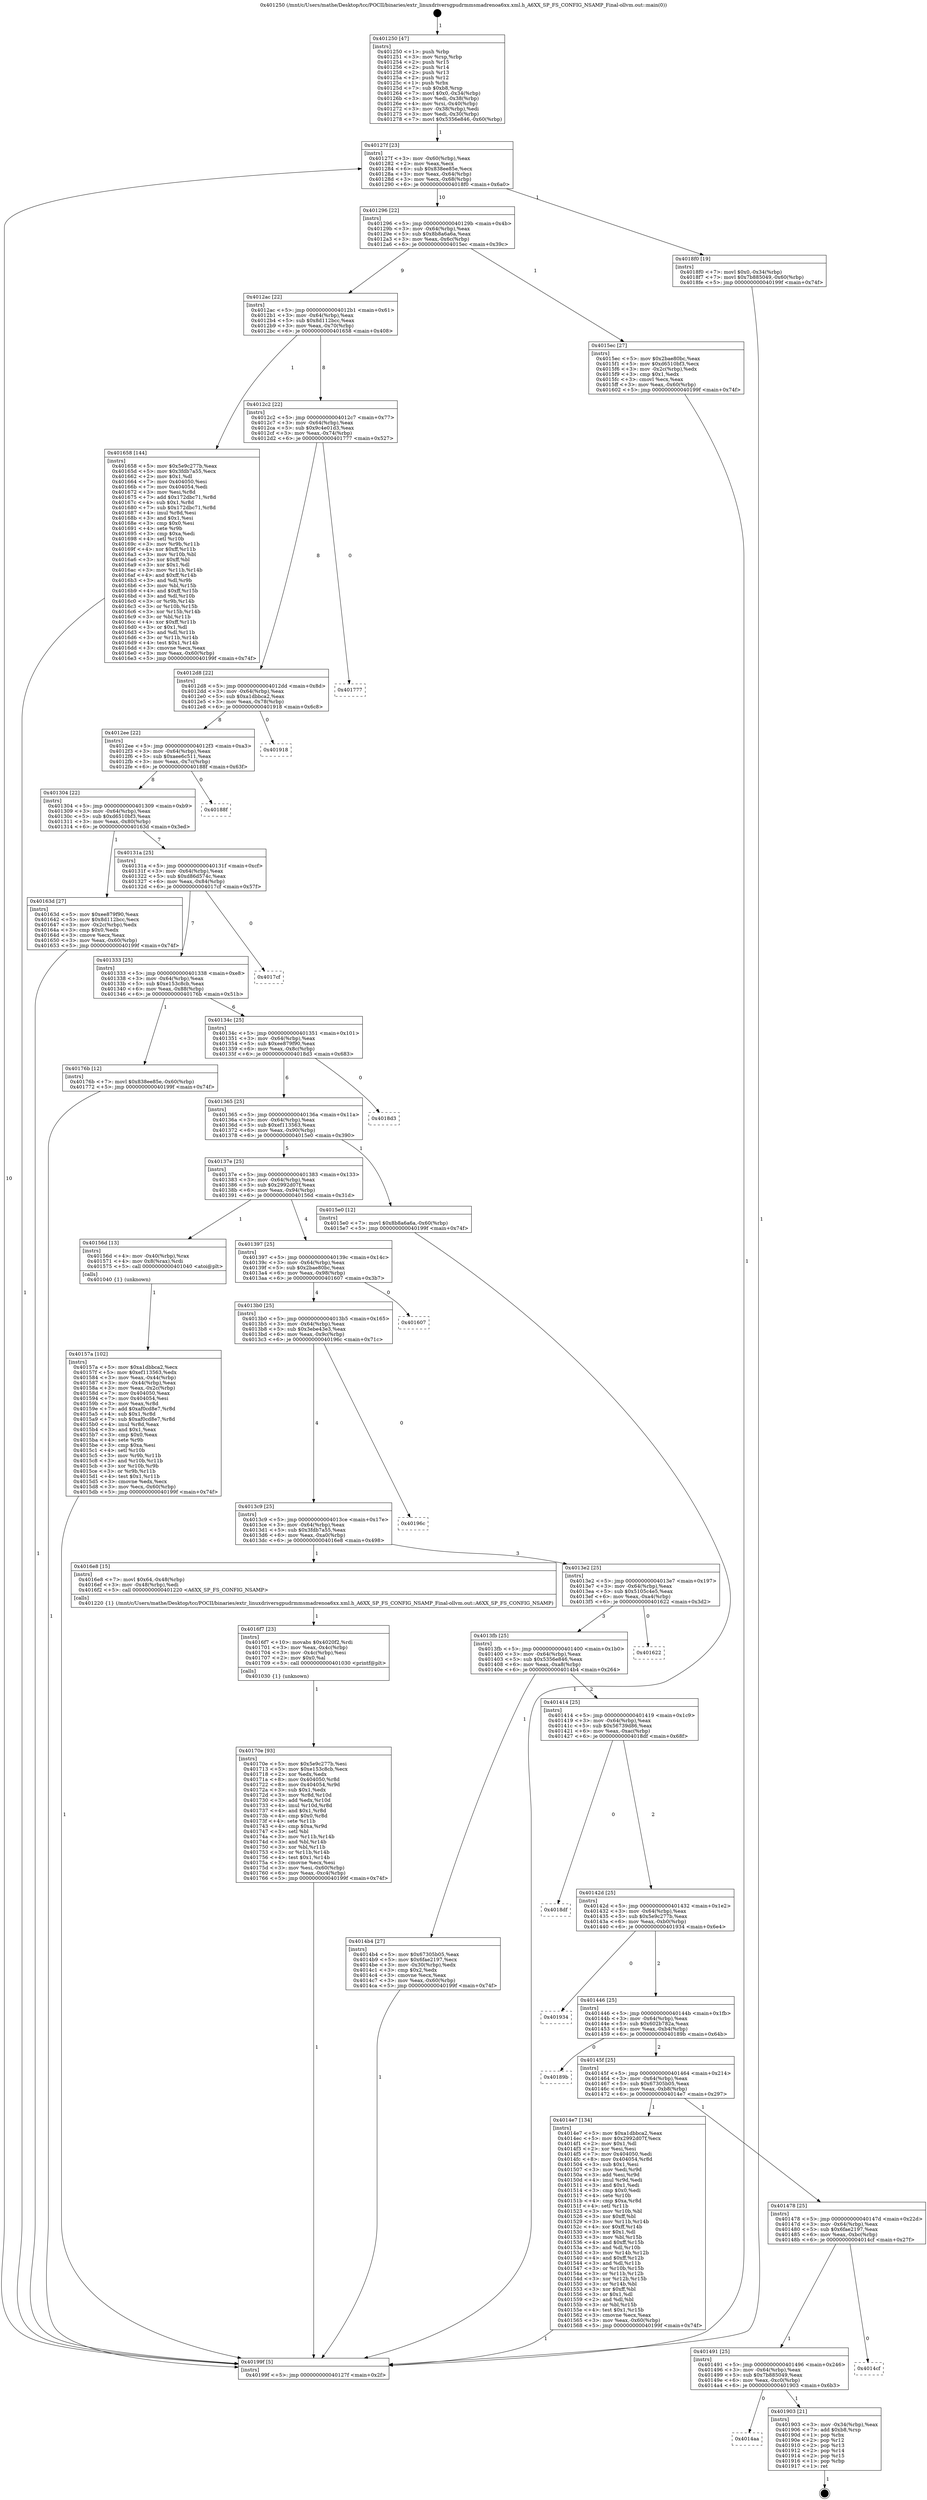 digraph "0x401250" {
  label = "0x401250 (/mnt/c/Users/mathe/Desktop/tcc/POCII/binaries/extr_linuxdriversgpudrmmsmadrenoa6xx.xml.h_A6XX_SP_FS_CONFIG_NSAMP_Final-ollvm.out::main(0))"
  labelloc = "t"
  node[shape=record]

  Entry [label="",width=0.3,height=0.3,shape=circle,fillcolor=black,style=filled]
  "0x40127f" [label="{
     0x40127f [23]\l
     | [instrs]\l
     &nbsp;&nbsp;0x40127f \<+3\>: mov -0x60(%rbp),%eax\l
     &nbsp;&nbsp;0x401282 \<+2\>: mov %eax,%ecx\l
     &nbsp;&nbsp;0x401284 \<+6\>: sub $0x838ee85e,%ecx\l
     &nbsp;&nbsp;0x40128a \<+3\>: mov %eax,-0x64(%rbp)\l
     &nbsp;&nbsp;0x40128d \<+3\>: mov %ecx,-0x68(%rbp)\l
     &nbsp;&nbsp;0x401290 \<+6\>: je 00000000004018f0 \<main+0x6a0\>\l
  }"]
  "0x4018f0" [label="{
     0x4018f0 [19]\l
     | [instrs]\l
     &nbsp;&nbsp;0x4018f0 \<+7\>: movl $0x0,-0x34(%rbp)\l
     &nbsp;&nbsp;0x4018f7 \<+7\>: movl $0x7b885049,-0x60(%rbp)\l
     &nbsp;&nbsp;0x4018fe \<+5\>: jmp 000000000040199f \<main+0x74f\>\l
  }"]
  "0x401296" [label="{
     0x401296 [22]\l
     | [instrs]\l
     &nbsp;&nbsp;0x401296 \<+5\>: jmp 000000000040129b \<main+0x4b\>\l
     &nbsp;&nbsp;0x40129b \<+3\>: mov -0x64(%rbp),%eax\l
     &nbsp;&nbsp;0x40129e \<+5\>: sub $0x8b8a6a6a,%eax\l
     &nbsp;&nbsp;0x4012a3 \<+3\>: mov %eax,-0x6c(%rbp)\l
     &nbsp;&nbsp;0x4012a6 \<+6\>: je 00000000004015ec \<main+0x39c\>\l
  }"]
  Exit [label="",width=0.3,height=0.3,shape=circle,fillcolor=black,style=filled,peripheries=2]
  "0x4015ec" [label="{
     0x4015ec [27]\l
     | [instrs]\l
     &nbsp;&nbsp;0x4015ec \<+5\>: mov $0x2bae80bc,%eax\l
     &nbsp;&nbsp;0x4015f1 \<+5\>: mov $0xd6510bf3,%ecx\l
     &nbsp;&nbsp;0x4015f6 \<+3\>: mov -0x2c(%rbp),%edx\l
     &nbsp;&nbsp;0x4015f9 \<+3\>: cmp $0x1,%edx\l
     &nbsp;&nbsp;0x4015fc \<+3\>: cmovl %ecx,%eax\l
     &nbsp;&nbsp;0x4015ff \<+3\>: mov %eax,-0x60(%rbp)\l
     &nbsp;&nbsp;0x401602 \<+5\>: jmp 000000000040199f \<main+0x74f\>\l
  }"]
  "0x4012ac" [label="{
     0x4012ac [22]\l
     | [instrs]\l
     &nbsp;&nbsp;0x4012ac \<+5\>: jmp 00000000004012b1 \<main+0x61\>\l
     &nbsp;&nbsp;0x4012b1 \<+3\>: mov -0x64(%rbp),%eax\l
     &nbsp;&nbsp;0x4012b4 \<+5\>: sub $0x8d112bcc,%eax\l
     &nbsp;&nbsp;0x4012b9 \<+3\>: mov %eax,-0x70(%rbp)\l
     &nbsp;&nbsp;0x4012bc \<+6\>: je 0000000000401658 \<main+0x408\>\l
  }"]
  "0x4014aa" [label="{
     0x4014aa\l
  }", style=dashed]
  "0x401658" [label="{
     0x401658 [144]\l
     | [instrs]\l
     &nbsp;&nbsp;0x401658 \<+5\>: mov $0x5e9c277b,%eax\l
     &nbsp;&nbsp;0x40165d \<+5\>: mov $0x3fdb7a55,%ecx\l
     &nbsp;&nbsp;0x401662 \<+2\>: mov $0x1,%dl\l
     &nbsp;&nbsp;0x401664 \<+7\>: mov 0x404050,%esi\l
     &nbsp;&nbsp;0x40166b \<+7\>: mov 0x404054,%edi\l
     &nbsp;&nbsp;0x401672 \<+3\>: mov %esi,%r8d\l
     &nbsp;&nbsp;0x401675 \<+7\>: add $0x172dbc71,%r8d\l
     &nbsp;&nbsp;0x40167c \<+4\>: sub $0x1,%r8d\l
     &nbsp;&nbsp;0x401680 \<+7\>: sub $0x172dbc71,%r8d\l
     &nbsp;&nbsp;0x401687 \<+4\>: imul %r8d,%esi\l
     &nbsp;&nbsp;0x40168b \<+3\>: and $0x1,%esi\l
     &nbsp;&nbsp;0x40168e \<+3\>: cmp $0x0,%esi\l
     &nbsp;&nbsp;0x401691 \<+4\>: sete %r9b\l
     &nbsp;&nbsp;0x401695 \<+3\>: cmp $0xa,%edi\l
     &nbsp;&nbsp;0x401698 \<+4\>: setl %r10b\l
     &nbsp;&nbsp;0x40169c \<+3\>: mov %r9b,%r11b\l
     &nbsp;&nbsp;0x40169f \<+4\>: xor $0xff,%r11b\l
     &nbsp;&nbsp;0x4016a3 \<+3\>: mov %r10b,%bl\l
     &nbsp;&nbsp;0x4016a6 \<+3\>: xor $0xff,%bl\l
     &nbsp;&nbsp;0x4016a9 \<+3\>: xor $0x1,%dl\l
     &nbsp;&nbsp;0x4016ac \<+3\>: mov %r11b,%r14b\l
     &nbsp;&nbsp;0x4016af \<+4\>: and $0xff,%r14b\l
     &nbsp;&nbsp;0x4016b3 \<+3\>: and %dl,%r9b\l
     &nbsp;&nbsp;0x4016b6 \<+3\>: mov %bl,%r15b\l
     &nbsp;&nbsp;0x4016b9 \<+4\>: and $0xff,%r15b\l
     &nbsp;&nbsp;0x4016bd \<+3\>: and %dl,%r10b\l
     &nbsp;&nbsp;0x4016c0 \<+3\>: or %r9b,%r14b\l
     &nbsp;&nbsp;0x4016c3 \<+3\>: or %r10b,%r15b\l
     &nbsp;&nbsp;0x4016c6 \<+3\>: xor %r15b,%r14b\l
     &nbsp;&nbsp;0x4016c9 \<+3\>: or %bl,%r11b\l
     &nbsp;&nbsp;0x4016cc \<+4\>: xor $0xff,%r11b\l
     &nbsp;&nbsp;0x4016d0 \<+3\>: or $0x1,%dl\l
     &nbsp;&nbsp;0x4016d3 \<+3\>: and %dl,%r11b\l
     &nbsp;&nbsp;0x4016d6 \<+3\>: or %r11b,%r14b\l
     &nbsp;&nbsp;0x4016d9 \<+4\>: test $0x1,%r14b\l
     &nbsp;&nbsp;0x4016dd \<+3\>: cmovne %ecx,%eax\l
     &nbsp;&nbsp;0x4016e0 \<+3\>: mov %eax,-0x60(%rbp)\l
     &nbsp;&nbsp;0x4016e3 \<+5\>: jmp 000000000040199f \<main+0x74f\>\l
  }"]
  "0x4012c2" [label="{
     0x4012c2 [22]\l
     | [instrs]\l
     &nbsp;&nbsp;0x4012c2 \<+5\>: jmp 00000000004012c7 \<main+0x77\>\l
     &nbsp;&nbsp;0x4012c7 \<+3\>: mov -0x64(%rbp),%eax\l
     &nbsp;&nbsp;0x4012ca \<+5\>: sub $0x9c4e01d3,%eax\l
     &nbsp;&nbsp;0x4012cf \<+3\>: mov %eax,-0x74(%rbp)\l
     &nbsp;&nbsp;0x4012d2 \<+6\>: je 0000000000401777 \<main+0x527\>\l
  }"]
  "0x401903" [label="{
     0x401903 [21]\l
     | [instrs]\l
     &nbsp;&nbsp;0x401903 \<+3\>: mov -0x34(%rbp),%eax\l
     &nbsp;&nbsp;0x401906 \<+7\>: add $0xb8,%rsp\l
     &nbsp;&nbsp;0x40190d \<+1\>: pop %rbx\l
     &nbsp;&nbsp;0x40190e \<+2\>: pop %r12\l
     &nbsp;&nbsp;0x401910 \<+2\>: pop %r13\l
     &nbsp;&nbsp;0x401912 \<+2\>: pop %r14\l
     &nbsp;&nbsp;0x401914 \<+2\>: pop %r15\l
     &nbsp;&nbsp;0x401916 \<+1\>: pop %rbp\l
     &nbsp;&nbsp;0x401917 \<+1\>: ret\l
  }"]
  "0x401777" [label="{
     0x401777\l
  }", style=dashed]
  "0x4012d8" [label="{
     0x4012d8 [22]\l
     | [instrs]\l
     &nbsp;&nbsp;0x4012d8 \<+5\>: jmp 00000000004012dd \<main+0x8d\>\l
     &nbsp;&nbsp;0x4012dd \<+3\>: mov -0x64(%rbp),%eax\l
     &nbsp;&nbsp;0x4012e0 \<+5\>: sub $0xa1dbbca2,%eax\l
     &nbsp;&nbsp;0x4012e5 \<+3\>: mov %eax,-0x78(%rbp)\l
     &nbsp;&nbsp;0x4012e8 \<+6\>: je 0000000000401918 \<main+0x6c8\>\l
  }"]
  "0x401491" [label="{
     0x401491 [25]\l
     | [instrs]\l
     &nbsp;&nbsp;0x401491 \<+5\>: jmp 0000000000401496 \<main+0x246\>\l
     &nbsp;&nbsp;0x401496 \<+3\>: mov -0x64(%rbp),%eax\l
     &nbsp;&nbsp;0x401499 \<+5\>: sub $0x7b885049,%eax\l
     &nbsp;&nbsp;0x40149e \<+6\>: mov %eax,-0xc0(%rbp)\l
     &nbsp;&nbsp;0x4014a4 \<+6\>: je 0000000000401903 \<main+0x6b3\>\l
  }"]
  "0x401918" [label="{
     0x401918\l
  }", style=dashed]
  "0x4012ee" [label="{
     0x4012ee [22]\l
     | [instrs]\l
     &nbsp;&nbsp;0x4012ee \<+5\>: jmp 00000000004012f3 \<main+0xa3\>\l
     &nbsp;&nbsp;0x4012f3 \<+3\>: mov -0x64(%rbp),%eax\l
     &nbsp;&nbsp;0x4012f6 \<+5\>: sub $0xaee6c511,%eax\l
     &nbsp;&nbsp;0x4012fb \<+3\>: mov %eax,-0x7c(%rbp)\l
     &nbsp;&nbsp;0x4012fe \<+6\>: je 000000000040188f \<main+0x63f\>\l
  }"]
  "0x4014cf" [label="{
     0x4014cf\l
  }", style=dashed]
  "0x40188f" [label="{
     0x40188f\l
  }", style=dashed]
  "0x401304" [label="{
     0x401304 [22]\l
     | [instrs]\l
     &nbsp;&nbsp;0x401304 \<+5\>: jmp 0000000000401309 \<main+0xb9\>\l
     &nbsp;&nbsp;0x401309 \<+3\>: mov -0x64(%rbp),%eax\l
     &nbsp;&nbsp;0x40130c \<+5\>: sub $0xd6510bf3,%eax\l
     &nbsp;&nbsp;0x401311 \<+3\>: mov %eax,-0x80(%rbp)\l
     &nbsp;&nbsp;0x401314 \<+6\>: je 000000000040163d \<main+0x3ed\>\l
  }"]
  "0x40170e" [label="{
     0x40170e [93]\l
     | [instrs]\l
     &nbsp;&nbsp;0x40170e \<+5\>: mov $0x5e9c277b,%esi\l
     &nbsp;&nbsp;0x401713 \<+5\>: mov $0xe153c8cb,%ecx\l
     &nbsp;&nbsp;0x401718 \<+2\>: xor %edx,%edx\l
     &nbsp;&nbsp;0x40171a \<+8\>: mov 0x404050,%r8d\l
     &nbsp;&nbsp;0x401722 \<+8\>: mov 0x404054,%r9d\l
     &nbsp;&nbsp;0x40172a \<+3\>: sub $0x1,%edx\l
     &nbsp;&nbsp;0x40172d \<+3\>: mov %r8d,%r10d\l
     &nbsp;&nbsp;0x401730 \<+3\>: add %edx,%r10d\l
     &nbsp;&nbsp;0x401733 \<+4\>: imul %r10d,%r8d\l
     &nbsp;&nbsp;0x401737 \<+4\>: and $0x1,%r8d\l
     &nbsp;&nbsp;0x40173b \<+4\>: cmp $0x0,%r8d\l
     &nbsp;&nbsp;0x40173f \<+4\>: sete %r11b\l
     &nbsp;&nbsp;0x401743 \<+4\>: cmp $0xa,%r9d\l
     &nbsp;&nbsp;0x401747 \<+3\>: setl %bl\l
     &nbsp;&nbsp;0x40174a \<+3\>: mov %r11b,%r14b\l
     &nbsp;&nbsp;0x40174d \<+3\>: and %bl,%r14b\l
     &nbsp;&nbsp;0x401750 \<+3\>: xor %bl,%r11b\l
     &nbsp;&nbsp;0x401753 \<+3\>: or %r11b,%r14b\l
     &nbsp;&nbsp;0x401756 \<+4\>: test $0x1,%r14b\l
     &nbsp;&nbsp;0x40175a \<+3\>: cmovne %ecx,%esi\l
     &nbsp;&nbsp;0x40175d \<+3\>: mov %esi,-0x60(%rbp)\l
     &nbsp;&nbsp;0x401760 \<+6\>: mov %eax,-0xc4(%rbp)\l
     &nbsp;&nbsp;0x401766 \<+5\>: jmp 000000000040199f \<main+0x74f\>\l
  }"]
  "0x40163d" [label="{
     0x40163d [27]\l
     | [instrs]\l
     &nbsp;&nbsp;0x40163d \<+5\>: mov $0xee879f90,%eax\l
     &nbsp;&nbsp;0x401642 \<+5\>: mov $0x8d112bcc,%ecx\l
     &nbsp;&nbsp;0x401647 \<+3\>: mov -0x2c(%rbp),%edx\l
     &nbsp;&nbsp;0x40164a \<+3\>: cmp $0x0,%edx\l
     &nbsp;&nbsp;0x40164d \<+3\>: cmove %ecx,%eax\l
     &nbsp;&nbsp;0x401650 \<+3\>: mov %eax,-0x60(%rbp)\l
     &nbsp;&nbsp;0x401653 \<+5\>: jmp 000000000040199f \<main+0x74f\>\l
  }"]
  "0x40131a" [label="{
     0x40131a [25]\l
     | [instrs]\l
     &nbsp;&nbsp;0x40131a \<+5\>: jmp 000000000040131f \<main+0xcf\>\l
     &nbsp;&nbsp;0x40131f \<+3\>: mov -0x64(%rbp),%eax\l
     &nbsp;&nbsp;0x401322 \<+5\>: sub $0xd86d574c,%eax\l
     &nbsp;&nbsp;0x401327 \<+6\>: mov %eax,-0x84(%rbp)\l
     &nbsp;&nbsp;0x40132d \<+6\>: je 00000000004017cf \<main+0x57f\>\l
  }"]
  "0x4016f7" [label="{
     0x4016f7 [23]\l
     | [instrs]\l
     &nbsp;&nbsp;0x4016f7 \<+10\>: movabs $0x4020f2,%rdi\l
     &nbsp;&nbsp;0x401701 \<+3\>: mov %eax,-0x4c(%rbp)\l
     &nbsp;&nbsp;0x401704 \<+3\>: mov -0x4c(%rbp),%esi\l
     &nbsp;&nbsp;0x401707 \<+2\>: mov $0x0,%al\l
     &nbsp;&nbsp;0x401709 \<+5\>: call 0000000000401030 \<printf@plt\>\l
     | [calls]\l
     &nbsp;&nbsp;0x401030 \{1\} (unknown)\l
  }"]
  "0x4017cf" [label="{
     0x4017cf\l
  }", style=dashed]
  "0x401333" [label="{
     0x401333 [25]\l
     | [instrs]\l
     &nbsp;&nbsp;0x401333 \<+5\>: jmp 0000000000401338 \<main+0xe8\>\l
     &nbsp;&nbsp;0x401338 \<+3\>: mov -0x64(%rbp),%eax\l
     &nbsp;&nbsp;0x40133b \<+5\>: sub $0xe153c8cb,%eax\l
     &nbsp;&nbsp;0x401340 \<+6\>: mov %eax,-0x88(%rbp)\l
     &nbsp;&nbsp;0x401346 \<+6\>: je 000000000040176b \<main+0x51b\>\l
  }"]
  "0x40157a" [label="{
     0x40157a [102]\l
     | [instrs]\l
     &nbsp;&nbsp;0x40157a \<+5\>: mov $0xa1dbbca2,%ecx\l
     &nbsp;&nbsp;0x40157f \<+5\>: mov $0xef113563,%edx\l
     &nbsp;&nbsp;0x401584 \<+3\>: mov %eax,-0x44(%rbp)\l
     &nbsp;&nbsp;0x401587 \<+3\>: mov -0x44(%rbp),%eax\l
     &nbsp;&nbsp;0x40158a \<+3\>: mov %eax,-0x2c(%rbp)\l
     &nbsp;&nbsp;0x40158d \<+7\>: mov 0x404050,%eax\l
     &nbsp;&nbsp;0x401594 \<+7\>: mov 0x404054,%esi\l
     &nbsp;&nbsp;0x40159b \<+3\>: mov %eax,%r8d\l
     &nbsp;&nbsp;0x40159e \<+7\>: add $0xaf0cd8e7,%r8d\l
     &nbsp;&nbsp;0x4015a5 \<+4\>: sub $0x1,%r8d\l
     &nbsp;&nbsp;0x4015a9 \<+7\>: sub $0xaf0cd8e7,%r8d\l
     &nbsp;&nbsp;0x4015b0 \<+4\>: imul %r8d,%eax\l
     &nbsp;&nbsp;0x4015b4 \<+3\>: and $0x1,%eax\l
     &nbsp;&nbsp;0x4015b7 \<+3\>: cmp $0x0,%eax\l
     &nbsp;&nbsp;0x4015ba \<+4\>: sete %r9b\l
     &nbsp;&nbsp;0x4015be \<+3\>: cmp $0xa,%esi\l
     &nbsp;&nbsp;0x4015c1 \<+4\>: setl %r10b\l
     &nbsp;&nbsp;0x4015c5 \<+3\>: mov %r9b,%r11b\l
     &nbsp;&nbsp;0x4015c8 \<+3\>: and %r10b,%r11b\l
     &nbsp;&nbsp;0x4015cb \<+3\>: xor %r10b,%r9b\l
     &nbsp;&nbsp;0x4015ce \<+3\>: or %r9b,%r11b\l
     &nbsp;&nbsp;0x4015d1 \<+4\>: test $0x1,%r11b\l
     &nbsp;&nbsp;0x4015d5 \<+3\>: cmovne %edx,%ecx\l
     &nbsp;&nbsp;0x4015d8 \<+3\>: mov %ecx,-0x60(%rbp)\l
     &nbsp;&nbsp;0x4015db \<+5\>: jmp 000000000040199f \<main+0x74f\>\l
  }"]
  "0x40176b" [label="{
     0x40176b [12]\l
     | [instrs]\l
     &nbsp;&nbsp;0x40176b \<+7\>: movl $0x838ee85e,-0x60(%rbp)\l
     &nbsp;&nbsp;0x401772 \<+5\>: jmp 000000000040199f \<main+0x74f\>\l
  }"]
  "0x40134c" [label="{
     0x40134c [25]\l
     | [instrs]\l
     &nbsp;&nbsp;0x40134c \<+5\>: jmp 0000000000401351 \<main+0x101\>\l
     &nbsp;&nbsp;0x401351 \<+3\>: mov -0x64(%rbp),%eax\l
     &nbsp;&nbsp;0x401354 \<+5\>: sub $0xee879f90,%eax\l
     &nbsp;&nbsp;0x401359 \<+6\>: mov %eax,-0x8c(%rbp)\l
     &nbsp;&nbsp;0x40135f \<+6\>: je 00000000004018d3 \<main+0x683\>\l
  }"]
  "0x401478" [label="{
     0x401478 [25]\l
     | [instrs]\l
     &nbsp;&nbsp;0x401478 \<+5\>: jmp 000000000040147d \<main+0x22d\>\l
     &nbsp;&nbsp;0x40147d \<+3\>: mov -0x64(%rbp),%eax\l
     &nbsp;&nbsp;0x401480 \<+5\>: sub $0x6fae2197,%eax\l
     &nbsp;&nbsp;0x401485 \<+6\>: mov %eax,-0xbc(%rbp)\l
     &nbsp;&nbsp;0x40148b \<+6\>: je 00000000004014cf \<main+0x27f\>\l
  }"]
  "0x4018d3" [label="{
     0x4018d3\l
  }", style=dashed]
  "0x401365" [label="{
     0x401365 [25]\l
     | [instrs]\l
     &nbsp;&nbsp;0x401365 \<+5\>: jmp 000000000040136a \<main+0x11a\>\l
     &nbsp;&nbsp;0x40136a \<+3\>: mov -0x64(%rbp),%eax\l
     &nbsp;&nbsp;0x40136d \<+5\>: sub $0xef113563,%eax\l
     &nbsp;&nbsp;0x401372 \<+6\>: mov %eax,-0x90(%rbp)\l
     &nbsp;&nbsp;0x401378 \<+6\>: je 00000000004015e0 \<main+0x390\>\l
  }"]
  "0x4014e7" [label="{
     0x4014e7 [134]\l
     | [instrs]\l
     &nbsp;&nbsp;0x4014e7 \<+5\>: mov $0xa1dbbca2,%eax\l
     &nbsp;&nbsp;0x4014ec \<+5\>: mov $0x2992d07f,%ecx\l
     &nbsp;&nbsp;0x4014f1 \<+2\>: mov $0x1,%dl\l
     &nbsp;&nbsp;0x4014f3 \<+2\>: xor %esi,%esi\l
     &nbsp;&nbsp;0x4014f5 \<+7\>: mov 0x404050,%edi\l
     &nbsp;&nbsp;0x4014fc \<+8\>: mov 0x404054,%r8d\l
     &nbsp;&nbsp;0x401504 \<+3\>: sub $0x1,%esi\l
     &nbsp;&nbsp;0x401507 \<+3\>: mov %edi,%r9d\l
     &nbsp;&nbsp;0x40150a \<+3\>: add %esi,%r9d\l
     &nbsp;&nbsp;0x40150d \<+4\>: imul %r9d,%edi\l
     &nbsp;&nbsp;0x401511 \<+3\>: and $0x1,%edi\l
     &nbsp;&nbsp;0x401514 \<+3\>: cmp $0x0,%edi\l
     &nbsp;&nbsp;0x401517 \<+4\>: sete %r10b\l
     &nbsp;&nbsp;0x40151b \<+4\>: cmp $0xa,%r8d\l
     &nbsp;&nbsp;0x40151f \<+4\>: setl %r11b\l
     &nbsp;&nbsp;0x401523 \<+3\>: mov %r10b,%bl\l
     &nbsp;&nbsp;0x401526 \<+3\>: xor $0xff,%bl\l
     &nbsp;&nbsp;0x401529 \<+3\>: mov %r11b,%r14b\l
     &nbsp;&nbsp;0x40152c \<+4\>: xor $0xff,%r14b\l
     &nbsp;&nbsp;0x401530 \<+3\>: xor $0x1,%dl\l
     &nbsp;&nbsp;0x401533 \<+3\>: mov %bl,%r15b\l
     &nbsp;&nbsp;0x401536 \<+4\>: and $0xff,%r15b\l
     &nbsp;&nbsp;0x40153a \<+3\>: and %dl,%r10b\l
     &nbsp;&nbsp;0x40153d \<+3\>: mov %r14b,%r12b\l
     &nbsp;&nbsp;0x401540 \<+4\>: and $0xff,%r12b\l
     &nbsp;&nbsp;0x401544 \<+3\>: and %dl,%r11b\l
     &nbsp;&nbsp;0x401547 \<+3\>: or %r10b,%r15b\l
     &nbsp;&nbsp;0x40154a \<+3\>: or %r11b,%r12b\l
     &nbsp;&nbsp;0x40154d \<+3\>: xor %r12b,%r15b\l
     &nbsp;&nbsp;0x401550 \<+3\>: or %r14b,%bl\l
     &nbsp;&nbsp;0x401553 \<+3\>: xor $0xff,%bl\l
     &nbsp;&nbsp;0x401556 \<+3\>: or $0x1,%dl\l
     &nbsp;&nbsp;0x401559 \<+2\>: and %dl,%bl\l
     &nbsp;&nbsp;0x40155b \<+3\>: or %bl,%r15b\l
     &nbsp;&nbsp;0x40155e \<+4\>: test $0x1,%r15b\l
     &nbsp;&nbsp;0x401562 \<+3\>: cmovne %ecx,%eax\l
     &nbsp;&nbsp;0x401565 \<+3\>: mov %eax,-0x60(%rbp)\l
     &nbsp;&nbsp;0x401568 \<+5\>: jmp 000000000040199f \<main+0x74f\>\l
  }"]
  "0x4015e0" [label="{
     0x4015e0 [12]\l
     | [instrs]\l
     &nbsp;&nbsp;0x4015e0 \<+7\>: movl $0x8b8a6a6a,-0x60(%rbp)\l
     &nbsp;&nbsp;0x4015e7 \<+5\>: jmp 000000000040199f \<main+0x74f\>\l
  }"]
  "0x40137e" [label="{
     0x40137e [25]\l
     | [instrs]\l
     &nbsp;&nbsp;0x40137e \<+5\>: jmp 0000000000401383 \<main+0x133\>\l
     &nbsp;&nbsp;0x401383 \<+3\>: mov -0x64(%rbp),%eax\l
     &nbsp;&nbsp;0x401386 \<+5\>: sub $0x2992d07f,%eax\l
     &nbsp;&nbsp;0x40138b \<+6\>: mov %eax,-0x94(%rbp)\l
     &nbsp;&nbsp;0x401391 \<+6\>: je 000000000040156d \<main+0x31d\>\l
  }"]
  "0x40145f" [label="{
     0x40145f [25]\l
     | [instrs]\l
     &nbsp;&nbsp;0x40145f \<+5\>: jmp 0000000000401464 \<main+0x214\>\l
     &nbsp;&nbsp;0x401464 \<+3\>: mov -0x64(%rbp),%eax\l
     &nbsp;&nbsp;0x401467 \<+5\>: sub $0x67305b05,%eax\l
     &nbsp;&nbsp;0x40146c \<+6\>: mov %eax,-0xb8(%rbp)\l
     &nbsp;&nbsp;0x401472 \<+6\>: je 00000000004014e7 \<main+0x297\>\l
  }"]
  "0x40156d" [label="{
     0x40156d [13]\l
     | [instrs]\l
     &nbsp;&nbsp;0x40156d \<+4\>: mov -0x40(%rbp),%rax\l
     &nbsp;&nbsp;0x401571 \<+4\>: mov 0x8(%rax),%rdi\l
     &nbsp;&nbsp;0x401575 \<+5\>: call 0000000000401040 \<atoi@plt\>\l
     | [calls]\l
     &nbsp;&nbsp;0x401040 \{1\} (unknown)\l
  }"]
  "0x401397" [label="{
     0x401397 [25]\l
     | [instrs]\l
     &nbsp;&nbsp;0x401397 \<+5\>: jmp 000000000040139c \<main+0x14c\>\l
     &nbsp;&nbsp;0x40139c \<+3\>: mov -0x64(%rbp),%eax\l
     &nbsp;&nbsp;0x40139f \<+5\>: sub $0x2bae80bc,%eax\l
     &nbsp;&nbsp;0x4013a4 \<+6\>: mov %eax,-0x98(%rbp)\l
     &nbsp;&nbsp;0x4013aa \<+6\>: je 0000000000401607 \<main+0x3b7\>\l
  }"]
  "0x40189b" [label="{
     0x40189b\l
  }", style=dashed]
  "0x401607" [label="{
     0x401607\l
  }", style=dashed]
  "0x4013b0" [label="{
     0x4013b0 [25]\l
     | [instrs]\l
     &nbsp;&nbsp;0x4013b0 \<+5\>: jmp 00000000004013b5 \<main+0x165\>\l
     &nbsp;&nbsp;0x4013b5 \<+3\>: mov -0x64(%rbp),%eax\l
     &nbsp;&nbsp;0x4013b8 \<+5\>: sub $0x3ebe43e3,%eax\l
     &nbsp;&nbsp;0x4013bd \<+6\>: mov %eax,-0x9c(%rbp)\l
     &nbsp;&nbsp;0x4013c3 \<+6\>: je 000000000040196c \<main+0x71c\>\l
  }"]
  "0x401446" [label="{
     0x401446 [25]\l
     | [instrs]\l
     &nbsp;&nbsp;0x401446 \<+5\>: jmp 000000000040144b \<main+0x1fb\>\l
     &nbsp;&nbsp;0x40144b \<+3\>: mov -0x64(%rbp),%eax\l
     &nbsp;&nbsp;0x40144e \<+5\>: sub $0x602b782a,%eax\l
     &nbsp;&nbsp;0x401453 \<+6\>: mov %eax,-0xb4(%rbp)\l
     &nbsp;&nbsp;0x401459 \<+6\>: je 000000000040189b \<main+0x64b\>\l
  }"]
  "0x40196c" [label="{
     0x40196c\l
  }", style=dashed]
  "0x4013c9" [label="{
     0x4013c9 [25]\l
     | [instrs]\l
     &nbsp;&nbsp;0x4013c9 \<+5\>: jmp 00000000004013ce \<main+0x17e\>\l
     &nbsp;&nbsp;0x4013ce \<+3\>: mov -0x64(%rbp),%eax\l
     &nbsp;&nbsp;0x4013d1 \<+5\>: sub $0x3fdb7a55,%eax\l
     &nbsp;&nbsp;0x4013d6 \<+6\>: mov %eax,-0xa0(%rbp)\l
     &nbsp;&nbsp;0x4013dc \<+6\>: je 00000000004016e8 \<main+0x498\>\l
  }"]
  "0x401934" [label="{
     0x401934\l
  }", style=dashed]
  "0x4016e8" [label="{
     0x4016e8 [15]\l
     | [instrs]\l
     &nbsp;&nbsp;0x4016e8 \<+7\>: movl $0x64,-0x48(%rbp)\l
     &nbsp;&nbsp;0x4016ef \<+3\>: mov -0x48(%rbp),%edi\l
     &nbsp;&nbsp;0x4016f2 \<+5\>: call 0000000000401220 \<A6XX_SP_FS_CONFIG_NSAMP\>\l
     | [calls]\l
     &nbsp;&nbsp;0x401220 \{1\} (/mnt/c/Users/mathe/Desktop/tcc/POCII/binaries/extr_linuxdriversgpudrmmsmadrenoa6xx.xml.h_A6XX_SP_FS_CONFIG_NSAMP_Final-ollvm.out::A6XX_SP_FS_CONFIG_NSAMP)\l
  }"]
  "0x4013e2" [label="{
     0x4013e2 [25]\l
     | [instrs]\l
     &nbsp;&nbsp;0x4013e2 \<+5\>: jmp 00000000004013e7 \<main+0x197\>\l
     &nbsp;&nbsp;0x4013e7 \<+3\>: mov -0x64(%rbp),%eax\l
     &nbsp;&nbsp;0x4013ea \<+5\>: sub $0x5105c4e5,%eax\l
     &nbsp;&nbsp;0x4013ef \<+6\>: mov %eax,-0xa4(%rbp)\l
     &nbsp;&nbsp;0x4013f5 \<+6\>: je 0000000000401622 \<main+0x3d2\>\l
  }"]
  "0x40142d" [label="{
     0x40142d [25]\l
     | [instrs]\l
     &nbsp;&nbsp;0x40142d \<+5\>: jmp 0000000000401432 \<main+0x1e2\>\l
     &nbsp;&nbsp;0x401432 \<+3\>: mov -0x64(%rbp),%eax\l
     &nbsp;&nbsp;0x401435 \<+5\>: sub $0x5e9c277b,%eax\l
     &nbsp;&nbsp;0x40143a \<+6\>: mov %eax,-0xb0(%rbp)\l
     &nbsp;&nbsp;0x401440 \<+6\>: je 0000000000401934 \<main+0x6e4\>\l
  }"]
  "0x401622" [label="{
     0x401622\l
  }", style=dashed]
  "0x4013fb" [label="{
     0x4013fb [25]\l
     | [instrs]\l
     &nbsp;&nbsp;0x4013fb \<+5\>: jmp 0000000000401400 \<main+0x1b0\>\l
     &nbsp;&nbsp;0x401400 \<+3\>: mov -0x64(%rbp),%eax\l
     &nbsp;&nbsp;0x401403 \<+5\>: sub $0x5356e846,%eax\l
     &nbsp;&nbsp;0x401408 \<+6\>: mov %eax,-0xa8(%rbp)\l
     &nbsp;&nbsp;0x40140e \<+6\>: je 00000000004014b4 \<main+0x264\>\l
  }"]
  "0x4018df" [label="{
     0x4018df\l
  }", style=dashed]
  "0x4014b4" [label="{
     0x4014b4 [27]\l
     | [instrs]\l
     &nbsp;&nbsp;0x4014b4 \<+5\>: mov $0x67305b05,%eax\l
     &nbsp;&nbsp;0x4014b9 \<+5\>: mov $0x6fae2197,%ecx\l
     &nbsp;&nbsp;0x4014be \<+3\>: mov -0x30(%rbp),%edx\l
     &nbsp;&nbsp;0x4014c1 \<+3\>: cmp $0x2,%edx\l
     &nbsp;&nbsp;0x4014c4 \<+3\>: cmovne %ecx,%eax\l
     &nbsp;&nbsp;0x4014c7 \<+3\>: mov %eax,-0x60(%rbp)\l
     &nbsp;&nbsp;0x4014ca \<+5\>: jmp 000000000040199f \<main+0x74f\>\l
  }"]
  "0x401414" [label="{
     0x401414 [25]\l
     | [instrs]\l
     &nbsp;&nbsp;0x401414 \<+5\>: jmp 0000000000401419 \<main+0x1c9\>\l
     &nbsp;&nbsp;0x401419 \<+3\>: mov -0x64(%rbp),%eax\l
     &nbsp;&nbsp;0x40141c \<+5\>: sub $0x56739d86,%eax\l
     &nbsp;&nbsp;0x401421 \<+6\>: mov %eax,-0xac(%rbp)\l
     &nbsp;&nbsp;0x401427 \<+6\>: je 00000000004018df \<main+0x68f\>\l
  }"]
  "0x40199f" [label="{
     0x40199f [5]\l
     | [instrs]\l
     &nbsp;&nbsp;0x40199f \<+5\>: jmp 000000000040127f \<main+0x2f\>\l
  }"]
  "0x401250" [label="{
     0x401250 [47]\l
     | [instrs]\l
     &nbsp;&nbsp;0x401250 \<+1\>: push %rbp\l
     &nbsp;&nbsp;0x401251 \<+3\>: mov %rsp,%rbp\l
     &nbsp;&nbsp;0x401254 \<+2\>: push %r15\l
     &nbsp;&nbsp;0x401256 \<+2\>: push %r14\l
     &nbsp;&nbsp;0x401258 \<+2\>: push %r13\l
     &nbsp;&nbsp;0x40125a \<+2\>: push %r12\l
     &nbsp;&nbsp;0x40125c \<+1\>: push %rbx\l
     &nbsp;&nbsp;0x40125d \<+7\>: sub $0xb8,%rsp\l
     &nbsp;&nbsp;0x401264 \<+7\>: movl $0x0,-0x34(%rbp)\l
     &nbsp;&nbsp;0x40126b \<+3\>: mov %edi,-0x38(%rbp)\l
     &nbsp;&nbsp;0x40126e \<+4\>: mov %rsi,-0x40(%rbp)\l
     &nbsp;&nbsp;0x401272 \<+3\>: mov -0x38(%rbp),%edi\l
     &nbsp;&nbsp;0x401275 \<+3\>: mov %edi,-0x30(%rbp)\l
     &nbsp;&nbsp;0x401278 \<+7\>: movl $0x5356e846,-0x60(%rbp)\l
  }"]
  Entry -> "0x401250" [label=" 1"]
  "0x40127f" -> "0x4018f0" [label=" 1"]
  "0x40127f" -> "0x401296" [label=" 10"]
  "0x401903" -> Exit [label=" 1"]
  "0x401296" -> "0x4015ec" [label=" 1"]
  "0x401296" -> "0x4012ac" [label=" 9"]
  "0x401491" -> "0x4014aa" [label=" 0"]
  "0x4012ac" -> "0x401658" [label=" 1"]
  "0x4012ac" -> "0x4012c2" [label=" 8"]
  "0x401491" -> "0x401903" [label=" 1"]
  "0x4012c2" -> "0x401777" [label=" 0"]
  "0x4012c2" -> "0x4012d8" [label=" 8"]
  "0x401478" -> "0x401491" [label=" 1"]
  "0x4012d8" -> "0x401918" [label=" 0"]
  "0x4012d8" -> "0x4012ee" [label=" 8"]
  "0x401478" -> "0x4014cf" [label=" 0"]
  "0x4012ee" -> "0x40188f" [label=" 0"]
  "0x4012ee" -> "0x401304" [label=" 8"]
  "0x4018f0" -> "0x40199f" [label=" 1"]
  "0x401304" -> "0x40163d" [label=" 1"]
  "0x401304" -> "0x40131a" [label=" 7"]
  "0x40176b" -> "0x40199f" [label=" 1"]
  "0x40131a" -> "0x4017cf" [label=" 0"]
  "0x40131a" -> "0x401333" [label=" 7"]
  "0x40170e" -> "0x40199f" [label=" 1"]
  "0x401333" -> "0x40176b" [label=" 1"]
  "0x401333" -> "0x40134c" [label=" 6"]
  "0x4016f7" -> "0x40170e" [label=" 1"]
  "0x40134c" -> "0x4018d3" [label=" 0"]
  "0x40134c" -> "0x401365" [label=" 6"]
  "0x4016e8" -> "0x4016f7" [label=" 1"]
  "0x401365" -> "0x4015e0" [label=" 1"]
  "0x401365" -> "0x40137e" [label=" 5"]
  "0x401658" -> "0x40199f" [label=" 1"]
  "0x40137e" -> "0x40156d" [label=" 1"]
  "0x40137e" -> "0x401397" [label=" 4"]
  "0x4015ec" -> "0x40199f" [label=" 1"]
  "0x401397" -> "0x401607" [label=" 0"]
  "0x401397" -> "0x4013b0" [label=" 4"]
  "0x4015e0" -> "0x40199f" [label=" 1"]
  "0x4013b0" -> "0x40196c" [label=" 0"]
  "0x4013b0" -> "0x4013c9" [label=" 4"]
  "0x40156d" -> "0x40157a" [label=" 1"]
  "0x4013c9" -> "0x4016e8" [label=" 1"]
  "0x4013c9" -> "0x4013e2" [label=" 3"]
  "0x4014e7" -> "0x40199f" [label=" 1"]
  "0x4013e2" -> "0x401622" [label=" 0"]
  "0x4013e2" -> "0x4013fb" [label=" 3"]
  "0x40145f" -> "0x4014e7" [label=" 1"]
  "0x4013fb" -> "0x4014b4" [label=" 1"]
  "0x4013fb" -> "0x401414" [label=" 2"]
  "0x4014b4" -> "0x40199f" [label=" 1"]
  "0x401250" -> "0x40127f" [label=" 1"]
  "0x40199f" -> "0x40127f" [label=" 10"]
  "0x40163d" -> "0x40199f" [label=" 1"]
  "0x401414" -> "0x4018df" [label=" 0"]
  "0x401414" -> "0x40142d" [label=" 2"]
  "0x40145f" -> "0x401478" [label=" 1"]
  "0x40142d" -> "0x401934" [label=" 0"]
  "0x40142d" -> "0x401446" [label=" 2"]
  "0x40157a" -> "0x40199f" [label=" 1"]
  "0x401446" -> "0x40189b" [label=" 0"]
  "0x401446" -> "0x40145f" [label=" 2"]
}
